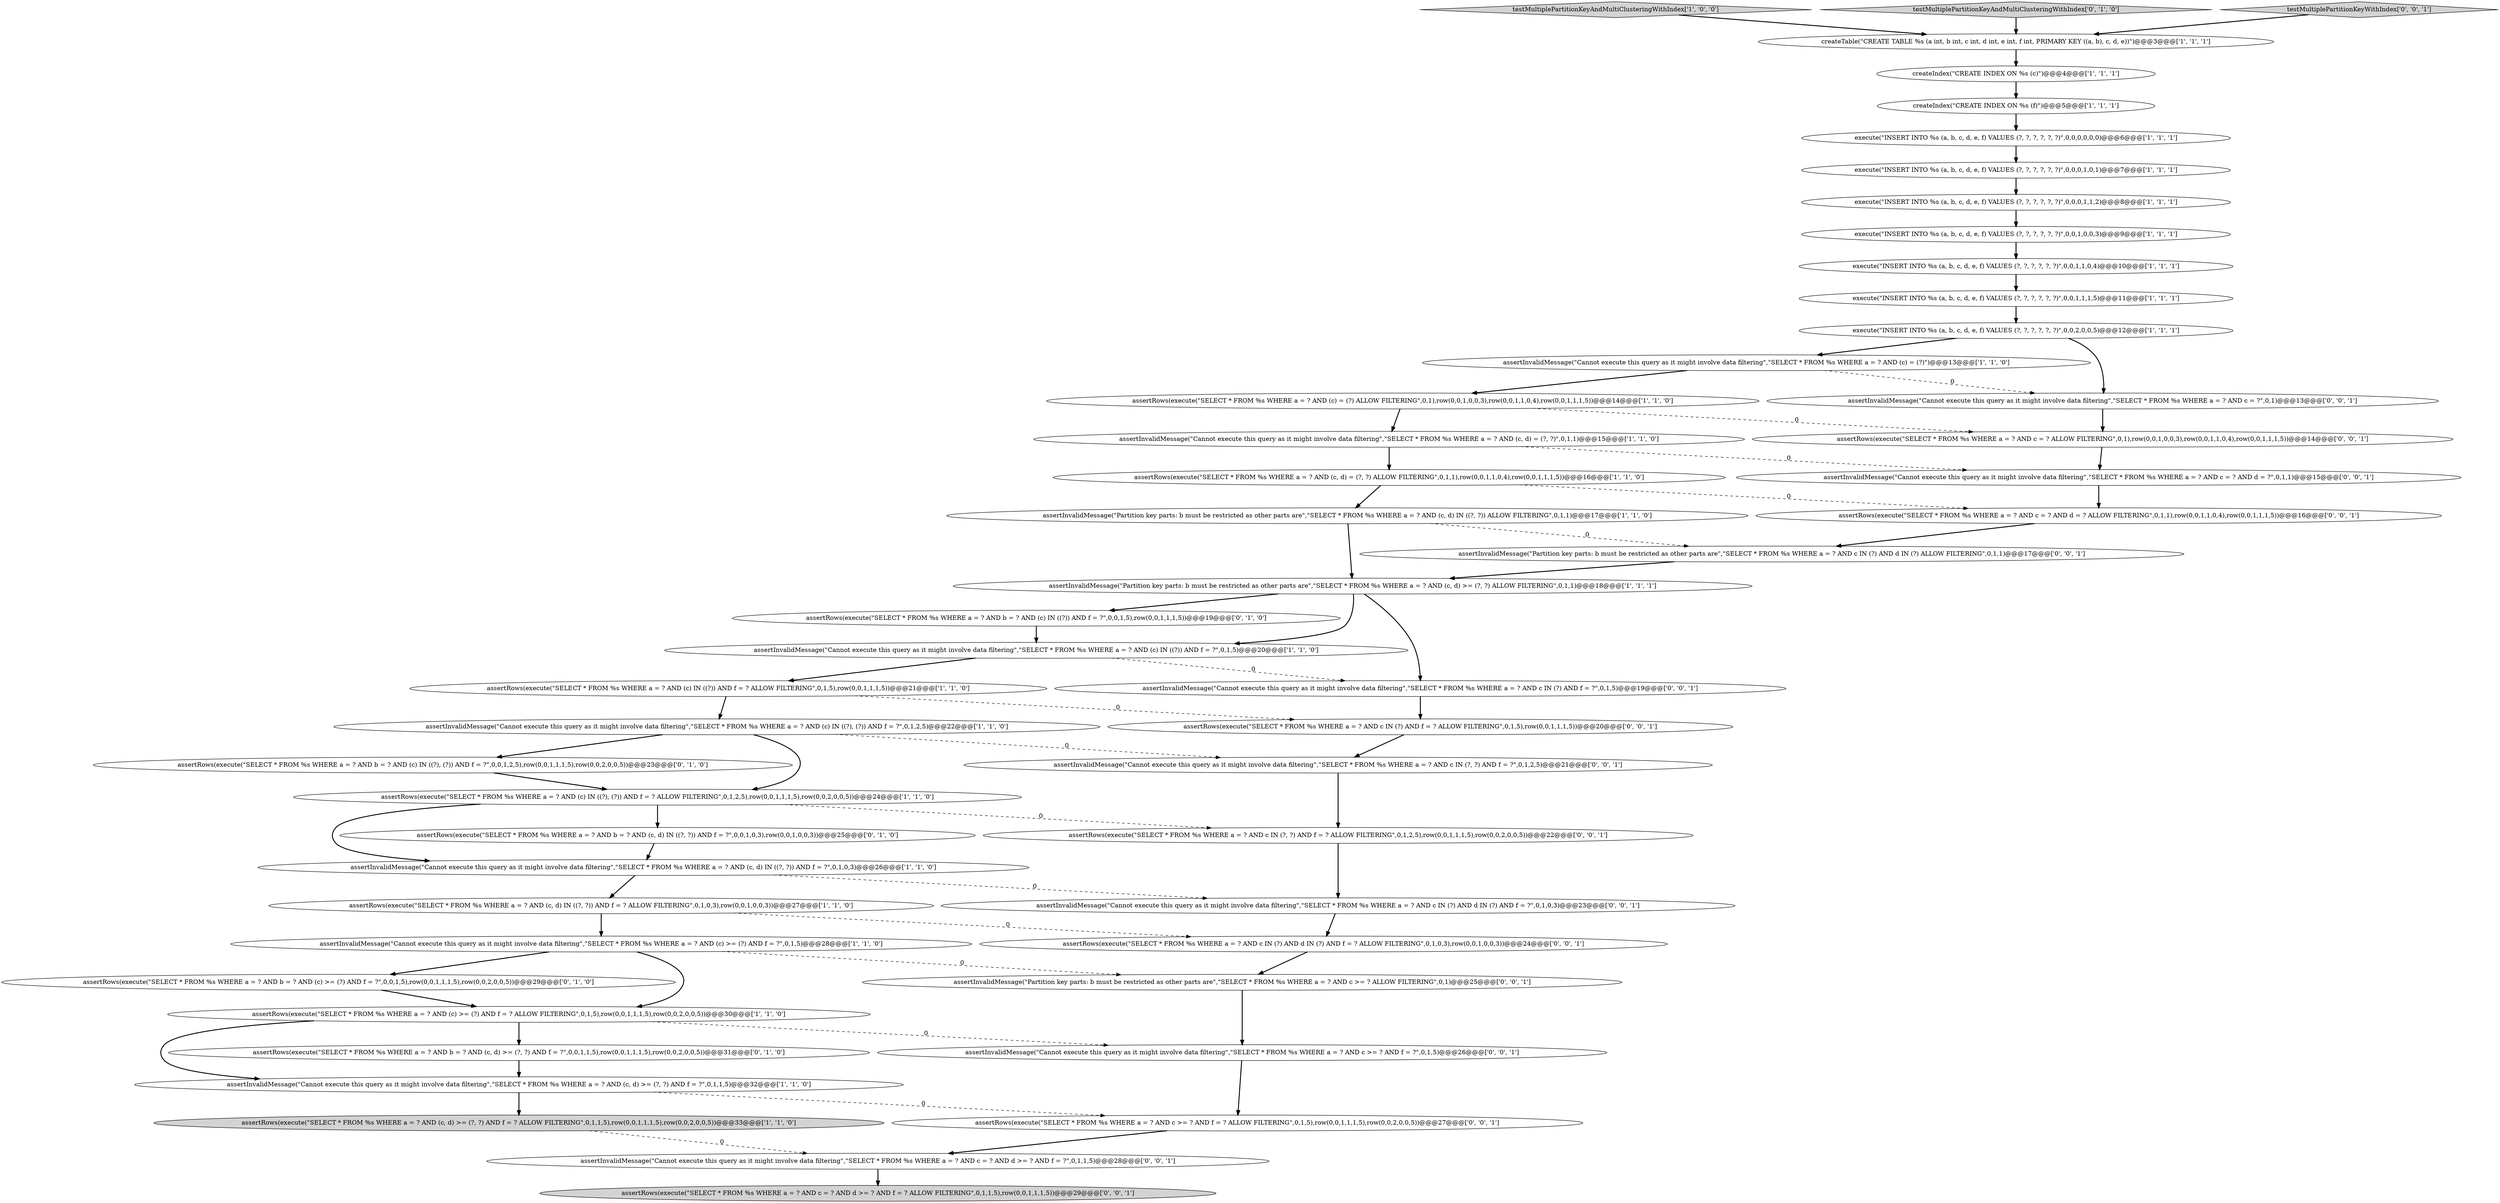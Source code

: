 digraph {
17 [style = filled, label = "execute(\"INSERT INTO %s (a, b, c, d, e, f) VALUES (?, ?, ?, ?, ?, ?)\",0,0,0,0,0,0)@@@6@@@['1', '1', '1']", fillcolor = white, shape = ellipse image = "AAA0AAABBB1BBB"];
23 [style = filled, label = "assertRows(execute(\"SELECT * FROM %s WHERE a = ? AND (c, d) >= (?, ?) AND f = ? ALLOW FILTERING\",0,1,1,5),row(0,0,1,1,1,5),row(0,0,2,0,0,5))@@@33@@@['1', '1', '0']", fillcolor = lightgray, shape = ellipse image = "AAA0AAABBB1BBB"];
12 [style = filled, label = "createIndex(\"CREATE INDEX ON %s (f)\")@@@5@@@['1', '1', '1']", fillcolor = white, shape = ellipse image = "AAA0AAABBB1BBB"];
32 [style = filled, label = "assertRows(execute(\"SELECT * FROM %s WHERE a = ? AND b = ? AND (c, d) IN ((?, ?)) AND f = ?\",0,0,1,0,3),row(0,0,1,0,0,3))@@@25@@@['0', '1', '0']", fillcolor = white, shape = ellipse image = "AAA1AAABBB2BBB"];
8 [style = filled, label = "assertRows(execute(\"SELECT * FROM %s WHERE a = ? AND (c, d) = (?, ?) ALLOW FILTERING\",0,1,1),row(0,0,1,1,0,4),row(0,0,1,1,1,5))@@@16@@@['1', '1', '0']", fillcolor = white, shape = ellipse image = "AAA0AAABBB1BBB"];
3 [style = filled, label = "execute(\"INSERT INTO %s (a, b, c, d, e, f) VALUES (?, ?, ?, ?, ?, ?)\",0,0,1,0,0,3)@@@9@@@['1', '1', '1']", fillcolor = white, shape = ellipse image = "AAA0AAABBB1BBB"];
20 [style = filled, label = "assertRows(execute(\"SELECT * FROM %s WHERE a = ? AND (c) IN ((?), (?)) AND f = ? ALLOW FILTERING\",0,1,2,5),row(0,0,1,1,1,5),row(0,0,2,0,0,5))@@@24@@@['1', '1', '0']", fillcolor = white, shape = ellipse image = "AAA0AAABBB1BBB"];
31 [style = filled, label = "assertRows(execute(\"SELECT * FROM %s WHERE a = ? AND b = ? AND (c, d) >= (?, ?) AND f = ?\",0,0,1,1,5),row(0,0,1,1,1,5),row(0,0,2,0,0,5))@@@31@@@['0', '1', '0']", fillcolor = white, shape = ellipse image = "AAA1AAABBB2BBB"];
49 [style = filled, label = "assertInvalidMessage(\"Cannot execute this query as it might involve data filtering\",\"SELECT * FROM %s WHERE a = ? AND c = ? AND d = ?\",0,1,1)@@@15@@@['0', '0', '1']", fillcolor = white, shape = ellipse image = "AAA0AAABBB3BBB"];
2 [style = filled, label = "testMultiplePartitionKeyAndMultiClusteringWithIndex['1', '0', '0']", fillcolor = lightgray, shape = diamond image = "AAA0AAABBB1BBB"];
15 [style = filled, label = "execute(\"INSERT INTO %s (a, b, c, d, e, f) VALUES (?, ?, ?, ?, ?, ?)\",0,0,1,1,1,5)@@@11@@@['1', '1', '1']", fillcolor = white, shape = ellipse image = "AAA0AAABBB1BBB"];
34 [style = filled, label = "assertRows(execute(\"SELECT * FROM %s WHERE a = ? AND c IN (?) AND f = ? ALLOW FILTERING\",0,1,5),row(0,0,1,1,1,5))@@@20@@@['0', '0', '1']", fillcolor = white, shape = ellipse image = "AAA0AAABBB3BBB"];
10 [style = filled, label = "assertInvalidMessage(\"Cannot execute this query as it might involve data filtering\",\"SELECT * FROM %s WHERE a = ? AND (c) IN ((?)) AND f = ?\",0,1,5)@@@20@@@['1', '1', '0']", fillcolor = white, shape = ellipse image = "AAA0AAABBB1BBB"];
39 [style = filled, label = "assertRows(execute(\"SELECT * FROM %s WHERE a = ? AND c = ? AND d = ? ALLOW FILTERING\",0,1,1),row(0,0,1,1,0,4),row(0,0,1,1,1,5))@@@16@@@['0', '0', '1']", fillcolor = white, shape = ellipse image = "AAA0AAABBB3BBB"];
22 [style = filled, label = "assertInvalidMessage(\"Partition key parts: b must be restricted as other parts are\",\"SELECT * FROM %s WHERE a = ? AND (c, d) >= (?, ?) ALLOW FILTERING\",0,1,1)@@@18@@@['1', '1', '1']", fillcolor = white, shape = ellipse image = "AAA0AAABBB1BBB"];
43 [style = filled, label = "assertRows(execute(\"SELECT * FROM %s WHERE a = ? AND c >= ? AND f = ? ALLOW FILTERING\",0,1,5),row(0,0,1,1,1,5),row(0,0,2,0,0,5))@@@27@@@['0', '0', '1']", fillcolor = white, shape = ellipse image = "AAA0AAABBB3BBB"];
0 [style = filled, label = "execute(\"INSERT INTO %s (a, b, c, d, e, f) VALUES (?, ?, ?, ?, ?, ?)\",0,0,0,1,0,1)@@@7@@@['1', '1', '1']", fillcolor = white, shape = ellipse image = "AAA0AAABBB1BBB"];
4 [style = filled, label = "assertRows(execute(\"SELECT * FROM %s WHERE a = ? AND (c) >= (?) AND f = ? ALLOW FILTERING\",0,1,5),row(0,0,1,1,1,5),row(0,0,2,0,0,5))@@@30@@@['1', '1', '0']", fillcolor = white, shape = ellipse image = "AAA0AAABBB1BBB"];
35 [style = filled, label = "assertInvalidMessage(\"Partition key parts: b must be restricted as other parts are\",\"SELECT * FROM %s WHERE a = ? AND c >= ? ALLOW FILTERING\",0,1)@@@25@@@['0', '0', '1']", fillcolor = white, shape = ellipse image = "AAA0AAABBB3BBB"];
36 [style = filled, label = "assertInvalidMessage(\"Cannot execute this query as it might involve data filtering\",\"SELECT * FROM %s WHERE a = ? AND c = ? AND d >= ? AND f = ?\",0,1,1,5)@@@28@@@['0', '0', '1']", fillcolor = white, shape = ellipse image = "AAA0AAABBB3BBB"];
11 [style = filled, label = "assertInvalidMessage(\"Cannot execute this query as it might involve data filtering\",\"SELECT * FROM %s WHERE a = ? AND (c) = (?)\")@@@13@@@['1', '1', '0']", fillcolor = white, shape = ellipse image = "AAA0AAABBB1BBB"];
47 [style = filled, label = "assertRows(execute(\"SELECT * FROM %s WHERE a = ? AND c IN (?) AND d IN (?) AND f = ? ALLOW FILTERING\",0,1,0,3),row(0,0,1,0,0,3))@@@24@@@['0', '0', '1']", fillcolor = white, shape = ellipse image = "AAA0AAABBB3BBB"];
41 [style = filled, label = "assertInvalidMessage(\"Cannot execute this query as it might involve data filtering\",\"SELECT * FROM %s WHERE a = ? AND c IN (?) AND d IN (?) AND f = ?\",0,1,0,3)@@@23@@@['0', '0', '1']", fillcolor = white, shape = ellipse image = "AAA0AAABBB3BBB"];
46 [style = filled, label = "assertRows(execute(\"SELECT * FROM %s WHERE a = ? AND c = ? ALLOW FILTERING\",0,1),row(0,0,1,0,0,3),row(0,0,1,1,0,4),row(0,0,1,1,1,5))@@@14@@@['0', '0', '1']", fillcolor = white, shape = ellipse image = "AAA0AAABBB3BBB"];
26 [style = filled, label = "assertInvalidMessage(\"Cannot execute this query as it might involve data filtering\",\"SELECT * FROM %s WHERE a = ? AND (c, d) >= (?, ?) AND f = ?\",0,1,1,5)@@@32@@@['1', '1', '0']", fillcolor = white, shape = ellipse image = "AAA0AAABBB1BBB"];
44 [style = filled, label = "assertRows(execute(\"SELECT * FROM %s WHERE a = ? AND c = ? AND d >= ? AND f = ? ALLOW FILTERING\",0,1,1,5),row(0,0,1,1,1,5))@@@29@@@['0', '0', '1']", fillcolor = lightgray, shape = ellipse image = "AAA0AAABBB3BBB"];
45 [style = filled, label = "assertInvalidMessage(\"Cannot execute this query as it might involve data filtering\",\"SELECT * FROM %s WHERE a = ? AND c = ?\",0,1)@@@13@@@['0', '0', '1']", fillcolor = white, shape = ellipse image = "AAA0AAABBB3BBB"];
21 [style = filled, label = "execute(\"INSERT INTO %s (a, b, c, d, e, f) VALUES (?, ?, ?, ?, ?, ?)\",0,0,0,1,1,2)@@@8@@@['1', '1', '1']", fillcolor = white, shape = ellipse image = "AAA0AAABBB1BBB"];
19 [style = filled, label = "assertInvalidMessage(\"Cannot execute this query as it might involve data filtering\",\"SELECT * FROM %s WHERE a = ? AND (c, d) = (?, ?)\",0,1,1)@@@15@@@['1', '1', '0']", fillcolor = white, shape = ellipse image = "AAA0AAABBB1BBB"];
38 [style = filled, label = "assertInvalidMessage(\"Cannot execute this query as it might involve data filtering\",\"SELECT * FROM %s WHERE a = ? AND c IN (?) AND f = ?\",0,1,5)@@@19@@@['0', '0', '1']", fillcolor = white, shape = ellipse image = "AAA0AAABBB3BBB"];
33 [style = filled, label = "assertInvalidMessage(\"Cannot execute this query as it might involve data filtering\",\"SELECT * FROM %s WHERE a = ? AND c IN (?, ?) AND f = ?\",0,1,2,5)@@@21@@@['0', '0', '1']", fillcolor = white, shape = ellipse image = "AAA0AAABBB3BBB"];
6 [style = filled, label = "assertRows(execute(\"SELECT * FROM %s WHERE a = ? AND (c) IN ((?)) AND f = ? ALLOW FILTERING\",0,1,5),row(0,0,1,1,1,5))@@@21@@@['1', '1', '0']", fillcolor = white, shape = ellipse image = "AAA0AAABBB1BBB"];
29 [style = filled, label = "assertRows(execute(\"SELECT * FROM %s WHERE a = ? AND b = ? AND (c) IN ((?)) AND f = ?\",0,0,1,5),row(0,0,1,1,1,5))@@@19@@@['0', '1', '0']", fillcolor = white, shape = ellipse image = "AAA1AAABBB2BBB"];
30 [style = filled, label = "testMultiplePartitionKeyAndMultiClusteringWithIndex['0', '1', '0']", fillcolor = lightgray, shape = diamond image = "AAA0AAABBB2BBB"];
7 [style = filled, label = "assertRows(execute(\"SELECT * FROM %s WHERE a = ? AND (c, d) IN ((?, ?)) AND f = ? ALLOW FILTERING\",0,1,0,3),row(0,0,1,0,0,3))@@@27@@@['1', '1', '0']", fillcolor = white, shape = ellipse image = "AAA0AAABBB1BBB"];
25 [style = filled, label = "assertInvalidMessage(\"Cannot execute this query as it might involve data filtering\",\"SELECT * FROM %s WHERE a = ? AND (c) IN ((?), (?)) AND f = ?\",0,1,2,5)@@@22@@@['1', '1', '0']", fillcolor = white, shape = ellipse image = "AAA0AAABBB1BBB"];
37 [style = filled, label = "assertInvalidMessage(\"Partition key parts: b must be restricted as other parts are\",\"SELECT * FROM %s WHERE a = ? AND c IN (?) AND d IN (?) ALLOW FILTERING\",0,1,1)@@@17@@@['0', '0', '1']", fillcolor = white, shape = ellipse image = "AAA0AAABBB3BBB"];
1 [style = filled, label = "assertInvalidMessage(\"Cannot execute this query as it might involve data filtering\",\"SELECT * FROM %s WHERE a = ? AND (c) >= (?) AND f = ?\",0,1,5)@@@28@@@['1', '1', '0']", fillcolor = white, shape = ellipse image = "AAA0AAABBB1BBB"];
14 [style = filled, label = "assertRows(execute(\"SELECT * FROM %s WHERE a = ? AND (c) = (?) ALLOW FILTERING\",0,1),row(0,0,1,0,0,3),row(0,0,1,1,0,4),row(0,0,1,1,1,5))@@@14@@@['1', '1', '0']", fillcolor = white, shape = ellipse image = "AAA0AAABBB1BBB"];
40 [style = filled, label = "assertRows(execute(\"SELECT * FROM %s WHERE a = ? AND c IN (?, ?) AND f = ? ALLOW FILTERING\",0,1,2,5),row(0,0,1,1,1,5),row(0,0,2,0,0,5))@@@22@@@['0', '0', '1']", fillcolor = white, shape = ellipse image = "AAA0AAABBB3BBB"];
24 [style = filled, label = "assertInvalidMessage(\"Cannot execute this query as it might involve data filtering\",\"SELECT * FROM %s WHERE a = ? AND (c, d) IN ((?, ?)) AND f = ?\",0,1,0,3)@@@26@@@['1', '1', '0']", fillcolor = white, shape = ellipse image = "AAA0AAABBB1BBB"];
18 [style = filled, label = "assertInvalidMessage(\"Partition key parts: b must be restricted as other parts are\",\"SELECT * FROM %s WHERE a = ? AND (c, d) IN ((?, ?)) ALLOW FILTERING\",0,1,1)@@@17@@@['1', '1', '0']", fillcolor = white, shape = ellipse image = "AAA0AAABBB1BBB"];
27 [style = filled, label = "assertRows(execute(\"SELECT * FROM %s WHERE a = ? AND b = ? AND (c) IN ((?), (?)) AND f = ?\",0,0,1,2,5),row(0,0,1,1,1,5),row(0,0,2,0,0,5))@@@23@@@['0', '1', '0']", fillcolor = white, shape = ellipse image = "AAA1AAABBB2BBB"];
13 [style = filled, label = "createTable(\"CREATE TABLE %s (a int, b int, c int, d int, e int, f int, PRIMARY KEY ((a, b), c, d, e))\")@@@3@@@['1', '1', '1']", fillcolor = white, shape = ellipse image = "AAA0AAABBB1BBB"];
48 [style = filled, label = "testMultiplePartitionKeyWithIndex['0', '0', '1']", fillcolor = lightgray, shape = diamond image = "AAA0AAABBB3BBB"];
5 [style = filled, label = "execute(\"INSERT INTO %s (a, b, c, d, e, f) VALUES (?, ?, ?, ?, ?, ?)\",0,0,1,1,0,4)@@@10@@@['1', '1', '1']", fillcolor = white, shape = ellipse image = "AAA0AAABBB1BBB"];
16 [style = filled, label = "createIndex(\"CREATE INDEX ON %s (c)\")@@@4@@@['1', '1', '1']", fillcolor = white, shape = ellipse image = "AAA0AAABBB1BBB"];
42 [style = filled, label = "assertInvalidMessage(\"Cannot execute this query as it might involve data filtering\",\"SELECT * FROM %s WHERE a = ? AND c >= ? AND f = ?\",0,1,5)@@@26@@@['0', '0', '1']", fillcolor = white, shape = ellipse image = "AAA0AAABBB3BBB"];
28 [style = filled, label = "assertRows(execute(\"SELECT * FROM %s WHERE a = ? AND b = ? AND (c) >= (?) AND f = ?\",0,0,1,5),row(0,0,1,1,1,5),row(0,0,2,0,0,5))@@@29@@@['0', '1', '0']", fillcolor = white, shape = ellipse image = "AAA1AAABBB2BBB"];
9 [style = filled, label = "execute(\"INSERT INTO %s (a, b, c, d, e, f) VALUES (?, ?, ?, ?, ?, ?)\",0,0,2,0,0,5)@@@12@@@['1', '1', '1']", fillcolor = white, shape = ellipse image = "AAA0AAABBB1BBB"];
26->43 [style = dashed, label="0"];
22->29 [style = bold, label=""];
22->38 [style = bold, label=""];
21->3 [style = bold, label=""];
46->49 [style = bold, label=""];
9->11 [style = bold, label=""];
15->9 [style = bold, label=""];
19->49 [style = dashed, label="0"];
10->6 [style = bold, label=""];
24->7 [style = bold, label=""];
4->26 [style = bold, label=""];
25->33 [style = dashed, label="0"];
20->40 [style = dashed, label="0"];
18->22 [style = bold, label=""];
2->13 [style = bold, label=""];
25->20 [style = bold, label=""];
1->28 [style = bold, label=""];
41->47 [style = bold, label=""];
19->8 [style = bold, label=""];
20->32 [style = bold, label=""];
14->46 [style = dashed, label="0"];
30->13 [style = bold, label=""];
35->42 [style = bold, label=""];
42->43 [style = bold, label=""];
38->34 [style = bold, label=""];
34->33 [style = bold, label=""];
14->19 [style = bold, label=""];
31->26 [style = bold, label=""];
27->20 [style = bold, label=""];
47->35 [style = bold, label=""];
3->5 [style = bold, label=""];
11->14 [style = bold, label=""];
33->40 [style = bold, label=""];
28->4 [style = bold, label=""];
7->47 [style = dashed, label="0"];
8->18 [style = bold, label=""];
16->12 [style = bold, label=""];
18->37 [style = dashed, label="0"];
12->17 [style = bold, label=""];
45->46 [style = bold, label=""];
40->41 [style = bold, label=""];
13->16 [style = bold, label=""];
49->39 [style = bold, label=""];
23->36 [style = dashed, label="0"];
36->44 [style = bold, label=""];
24->41 [style = dashed, label="0"];
11->45 [style = dashed, label="0"];
0->21 [style = bold, label=""];
6->25 [style = bold, label=""];
9->45 [style = bold, label=""];
6->34 [style = dashed, label="0"];
1->4 [style = bold, label=""];
4->42 [style = dashed, label="0"];
20->24 [style = bold, label=""];
29->10 [style = bold, label=""];
43->36 [style = bold, label=""];
10->38 [style = dashed, label="0"];
26->23 [style = bold, label=""];
4->31 [style = bold, label=""];
37->22 [style = bold, label=""];
7->1 [style = bold, label=""];
8->39 [style = dashed, label="0"];
1->35 [style = dashed, label="0"];
25->27 [style = bold, label=""];
39->37 [style = bold, label=""];
22->10 [style = bold, label=""];
48->13 [style = bold, label=""];
17->0 [style = bold, label=""];
5->15 [style = bold, label=""];
32->24 [style = bold, label=""];
}
